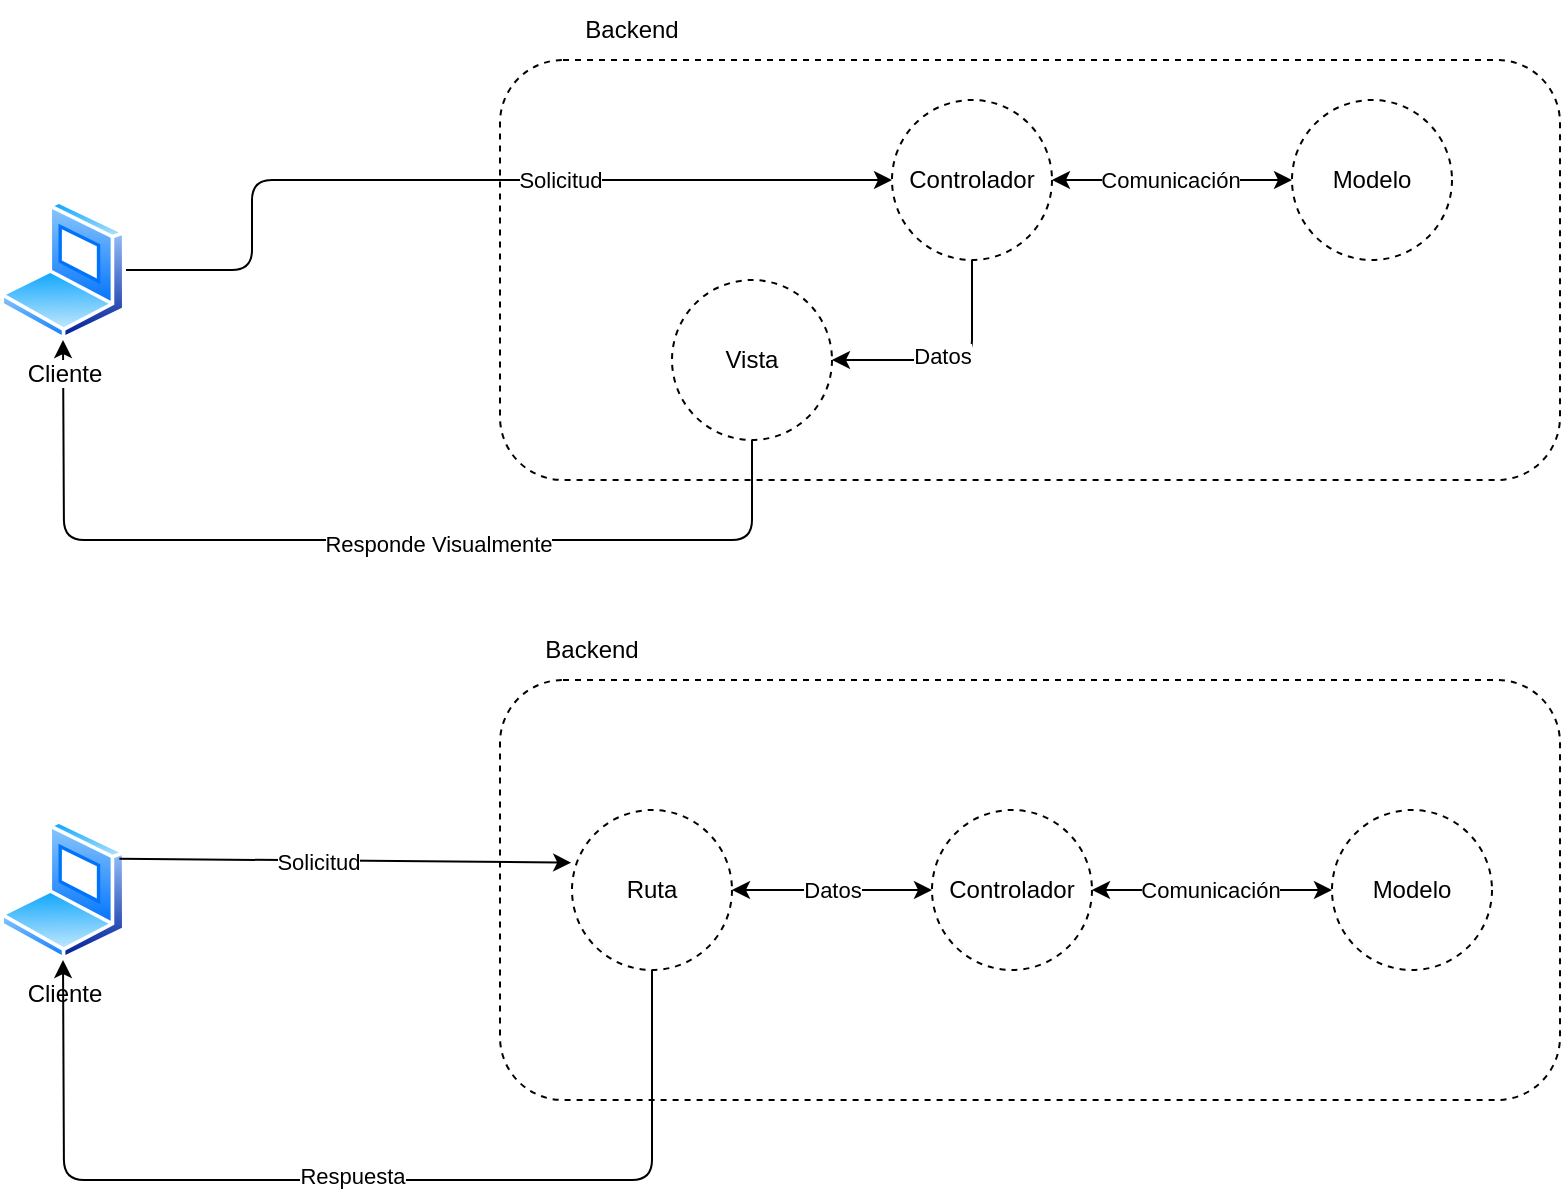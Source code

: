 <mxfile>
    <diagram id="e8m-dGcIksh7SHdXjGqE" name="Página-1">
        <mxGraphModel dx="926" dy="555" grid="1" gridSize="10" guides="1" tooltips="1" connect="1" arrows="1" fold="1" page="1" pageScale="1" pageWidth="827" pageHeight="1169" math="0" shadow="0">
            <root>
                <mxCell id="0"/>
                <mxCell id="1" parent="0"/>
                <mxCell id="3" value="" style="rounded=1;whiteSpace=wrap;html=1;fillColor=none;dashed=1;" vertex="1" parent="1">
                    <mxGeometry x="274" y="160" width="530" height="210" as="geometry"/>
                </mxCell>
                <mxCell id="5" value="Backend" style="text;html=1;strokeColor=none;fillColor=none;align=center;verticalAlign=middle;whiteSpace=wrap;rounded=0;dashed=1;" vertex="1" parent="1">
                    <mxGeometry x="310" y="130" width="60" height="30" as="geometry"/>
                </mxCell>
                <mxCell id="15" style="edgeStyle=none;html=1;entryX=0;entryY=0.5;entryDx=0;entryDy=0;startArrow=classic;startFill=1;" edge="1" parent="1" source="6" target="7">
                    <mxGeometry relative="1" as="geometry"/>
                </mxCell>
                <mxCell id="16" value="Comunicación" style="edgeLabel;html=1;align=center;verticalAlign=middle;resizable=0;points=[];" vertex="1" connectable="0" parent="15">
                    <mxGeometry x="0.476" y="2" relative="1" as="geometry">
                        <mxPoint x="-30" y="2" as="offset"/>
                    </mxGeometry>
                </mxCell>
                <mxCell id="19" style="edgeStyle=none;html=1;entryX=1;entryY=0.5;entryDx=0;entryDy=0;startArrow=none;startFill=0;" edge="1" parent="1" source="6" target="8">
                    <mxGeometry relative="1" as="geometry">
                        <Array as="points">
                            <mxPoint x="510" y="310"/>
                        </Array>
                    </mxGeometry>
                </mxCell>
                <mxCell id="20" value="Datos" style="edgeLabel;html=1;align=center;verticalAlign=middle;resizable=0;points=[];" vertex="1" connectable="0" parent="19">
                    <mxGeometry x="0.094" y="-2" relative="1" as="geometry">
                        <mxPoint as="offset"/>
                    </mxGeometry>
                </mxCell>
                <mxCell id="6" value="Controlador" style="ellipse;whiteSpace=wrap;html=1;aspect=fixed;dashed=1;fillColor=none;" vertex="1" parent="1">
                    <mxGeometry x="470" y="180" width="80" height="80" as="geometry"/>
                </mxCell>
                <mxCell id="7" value="Modelo" style="ellipse;whiteSpace=wrap;html=1;aspect=fixed;dashed=1;fillColor=none;" vertex="1" parent="1">
                    <mxGeometry x="670" y="180" width="80" height="80" as="geometry"/>
                </mxCell>
                <mxCell id="21" style="edgeStyle=none;html=1;exitX=0.5;exitY=1;exitDx=0;exitDy=0;entryX=0.5;entryY=1;entryDx=0;entryDy=0;startArrow=none;startFill=0;" edge="1" parent="1" source="8" target="2">
                    <mxGeometry relative="1" as="geometry">
                        <Array as="points">
                            <mxPoint x="400" y="400"/>
                            <mxPoint x="56" y="400"/>
                        </Array>
                    </mxGeometry>
                </mxCell>
                <mxCell id="22" value="Responde Visualmente" style="edgeLabel;html=1;align=center;verticalAlign=middle;resizable=0;points=[];" vertex="1" connectable="0" parent="21">
                    <mxGeometry x="-0.16" y="2" relative="1" as="geometry">
                        <mxPoint as="offset"/>
                    </mxGeometry>
                </mxCell>
                <mxCell id="8" value="Vista" style="ellipse;whiteSpace=wrap;html=1;aspect=fixed;dashed=1;fillColor=none;" vertex="1" parent="1">
                    <mxGeometry x="360" y="270" width="80" height="80" as="geometry"/>
                </mxCell>
                <mxCell id="2" value="Cliente" style="aspect=fixed;perimeter=ellipsePerimeter;html=1;align=center;shadow=0;dashed=0;spacingTop=3;image;image=img/lib/active_directory/laptop_client.svg;" vertex="1" parent="1">
                    <mxGeometry x="24" y="230" width="63" height="70" as="geometry"/>
                </mxCell>
                <mxCell id="4" style="edgeStyle=none;html=1;exitX=1;exitY=0.5;exitDx=0;exitDy=0;entryX=0;entryY=0.5;entryDx=0;entryDy=0;" edge="1" parent="1" source="2" target="6">
                    <mxGeometry relative="1" as="geometry">
                        <Array as="points">
                            <mxPoint x="150" y="265"/>
                            <mxPoint x="150" y="220"/>
                        </Array>
                    </mxGeometry>
                </mxCell>
                <mxCell id="10" value="Solicitud" style="edgeLabel;html=1;align=center;verticalAlign=middle;resizable=0;points=[];" vertex="1" connectable="0" parent="4">
                    <mxGeometry x="0.307" y="1" relative="1" as="geometry">
                        <mxPoint x="-18" y="1" as="offset"/>
                    </mxGeometry>
                </mxCell>
                <mxCell id="24" value="" style="rounded=1;whiteSpace=wrap;html=1;fillColor=none;dashed=1;" vertex="1" parent="1">
                    <mxGeometry x="274" y="470" width="530" height="210" as="geometry"/>
                </mxCell>
                <mxCell id="25" value="Backend" style="text;html=1;strokeColor=none;fillColor=none;align=center;verticalAlign=middle;whiteSpace=wrap;rounded=0;dashed=1;" vertex="1" parent="1">
                    <mxGeometry x="290" y="440" width="60" height="30" as="geometry"/>
                </mxCell>
                <mxCell id="26" style="edgeStyle=none;html=1;entryX=0;entryY=0.5;entryDx=0;entryDy=0;startArrow=classic;startFill=1;" edge="1" parent="1" source="30" target="31">
                    <mxGeometry relative="1" as="geometry"/>
                </mxCell>
                <mxCell id="27" value="Comunicación" style="edgeLabel;html=1;align=center;verticalAlign=middle;resizable=0;points=[];" vertex="1" connectable="0" parent="26">
                    <mxGeometry x="0.476" y="2" relative="1" as="geometry">
                        <mxPoint x="-30" y="2" as="offset"/>
                    </mxGeometry>
                </mxCell>
                <mxCell id="30" value="Controlador" style="ellipse;whiteSpace=wrap;html=1;aspect=fixed;dashed=1;fillColor=none;" vertex="1" parent="1">
                    <mxGeometry x="490" y="535" width="80" height="80" as="geometry"/>
                </mxCell>
                <mxCell id="31" value="Modelo" style="ellipse;whiteSpace=wrap;html=1;aspect=fixed;dashed=1;fillColor=none;" vertex="1" parent="1">
                    <mxGeometry x="690" y="535" width="80" height="80" as="geometry"/>
                </mxCell>
                <mxCell id="35" value="Cliente" style="aspect=fixed;perimeter=ellipsePerimeter;html=1;align=center;shadow=0;dashed=0;spacingTop=3;image;image=img/lib/active_directory/laptop_client.svg;" vertex="1" parent="1">
                    <mxGeometry x="24" y="540" width="63" height="70" as="geometry"/>
                </mxCell>
                <mxCell id="36" style="edgeStyle=none;html=1;exitX=1;exitY=0.25;exitDx=0;exitDy=0;entryX=-0.005;entryY=0.329;entryDx=0;entryDy=0;entryPerimeter=0;" edge="1" parent="1" source="35" target="38">
                    <mxGeometry relative="1" as="geometry">
                        <Array as="points"/>
                        <mxPoint x="220" y="640" as="targetPoint"/>
                    </mxGeometry>
                </mxCell>
                <mxCell id="37" value="Solicitud" style="edgeLabel;html=1;align=center;verticalAlign=middle;resizable=0;points=[];" vertex="1" connectable="0" parent="36">
                    <mxGeometry x="0.307" y="1" relative="1" as="geometry">
                        <mxPoint x="-48" y="1" as="offset"/>
                    </mxGeometry>
                </mxCell>
                <mxCell id="39" style="edgeStyle=none;html=1;exitX=1;exitY=0.5;exitDx=0;exitDy=0;entryX=0;entryY=0.5;entryDx=0;entryDy=0;startArrow=classic;startFill=1;" edge="1" parent="1" source="38" target="30">
                    <mxGeometry relative="1" as="geometry"/>
                </mxCell>
                <mxCell id="40" value="Datos" style="edgeLabel;html=1;align=center;verticalAlign=middle;resizable=0;points=[];" vertex="1" connectable="0" parent="39">
                    <mxGeometry x="0.311" y="2" relative="1" as="geometry">
                        <mxPoint x="-16" y="2" as="offset"/>
                    </mxGeometry>
                </mxCell>
                <mxCell id="41" style="edgeStyle=none;html=1;exitX=0.5;exitY=1;exitDx=0;exitDy=0;entryX=0.5;entryY=1;entryDx=0;entryDy=0;startArrow=none;startFill=0;" edge="1" parent="1" source="38" target="35">
                    <mxGeometry relative="1" as="geometry">
                        <Array as="points">
                            <mxPoint x="350" y="720"/>
                            <mxPoint x="56" y="720"/>
                        </Array>
                    </mxGeometry>
                </mxCell>
                <mxCell id="42" value="Respuesta" style="edgeLabel;html=1;align=center;verticalAlign=middle;resizable=0;points=[];" vertex="1" connectable="0" parent="41">
                    <mxGeometry x="0.124" y="-2" relative="1" as="geometry">
                        <mxPoint x="31" as="offset"/>
                    </mxGeometry>
                </mxCell>
                <mxCell id="38" value="Ruta" style="ellipse;whiteSpace=wrap;html=1;aspect=fixed;dashed=1;fillColor=none;" vertex="1" parent="1">
                    <mxGeometry x="310" y="535" width="80" height="80" as="geometry"/>
                </mxCell>
            </root>
        </mxGraphModel>
    </diagram>
</mxfile>